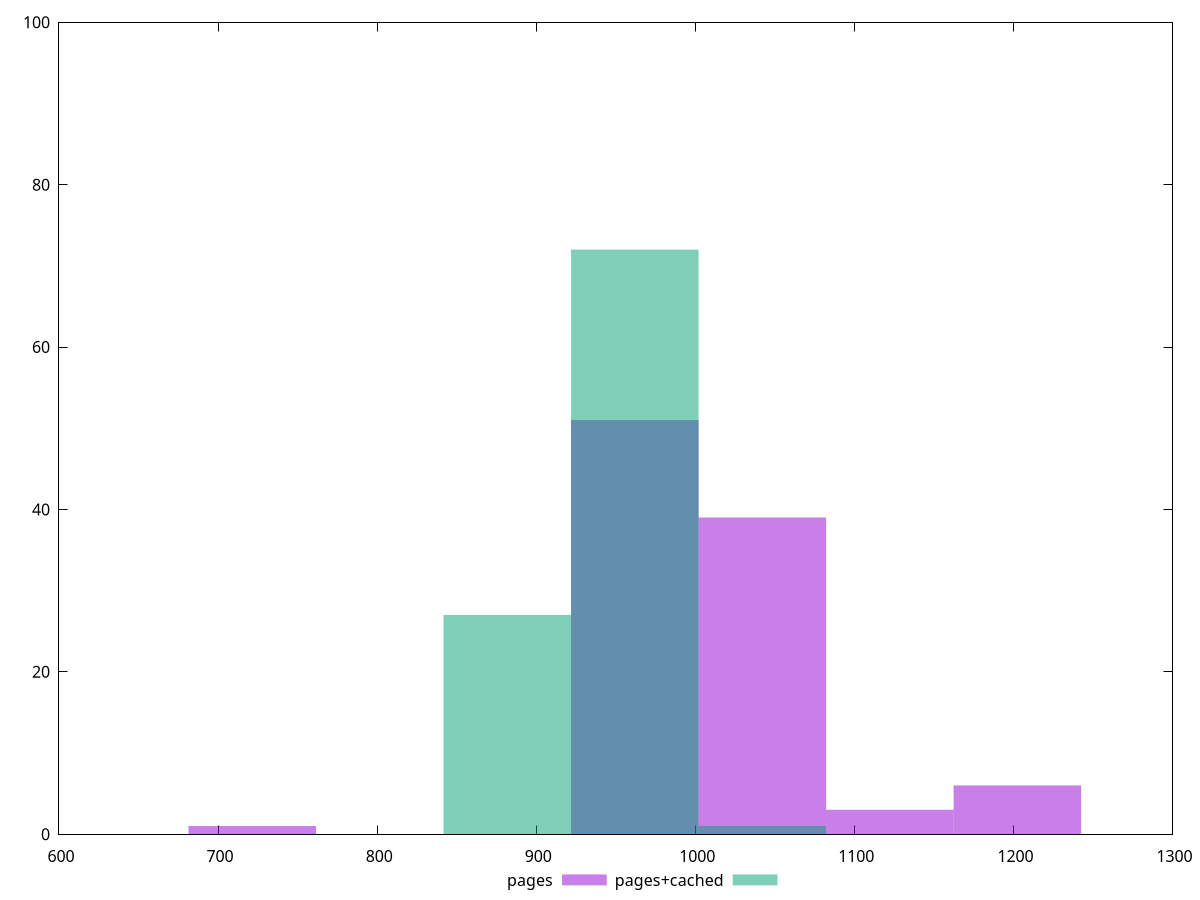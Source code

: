 reset
set terminal svg size 640, 500 enhanced background rgb 'white'
set output "reprap/render-blocking-resources/comparison/histogram/1_vs_2.svg"

$pages <<EOF
1202.4824019606983 6
1042.1514150326052 39
961.9859215685585 51
1122.3169084966516 3
721.489441176419 1
EOF

$pagesCached <<EOF
1042.1514150326052 1
961.9859215685585 72
881.8204281045121 27
EOF

set key outside below
set boxwidth 80.16549346404655
set yrange [0:100]
set style fill transparent solid 0.5 noborder

plot \
  $pages title "pages" with boxes, \
  $pagesCached title "pages+cached" with boxes, \


reset